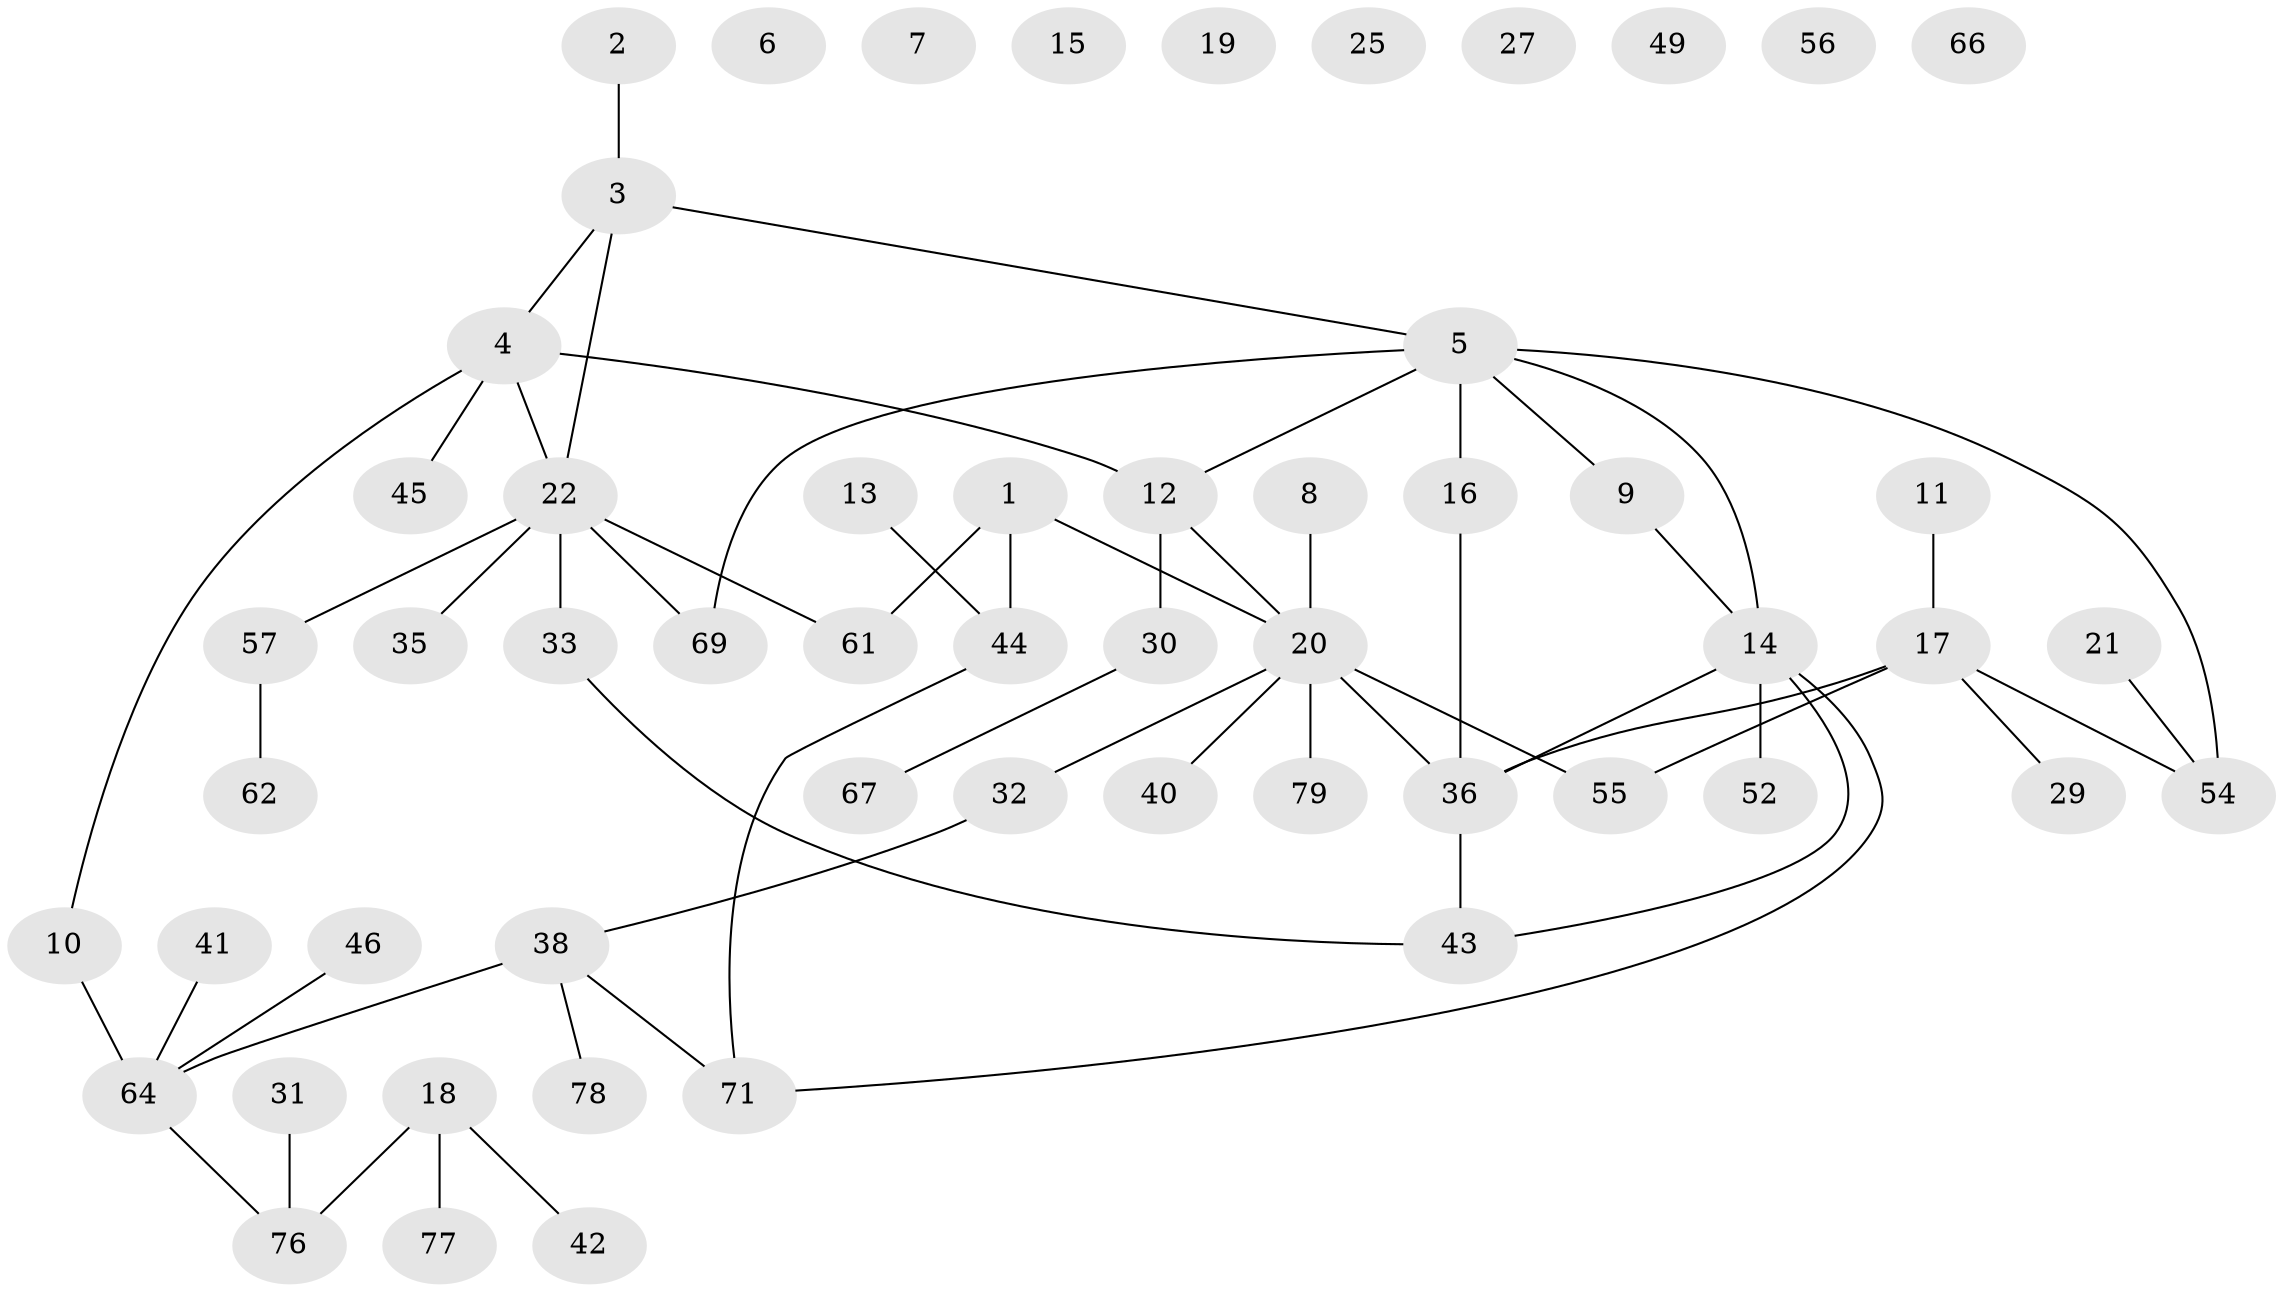// Generated by graph-tools (version 1.1) at 2025/23/03/03/25 07:23:27]
// undirected, 56 vertices, 60 edges
graph export_dot {
graph [start="1"]
  node [color=gray90,style=filled];
  1 [super="+59"];
  2;
  3;
  4 [super="+51"];
  5 [super="+75"];
  6;
  7;
  8;
  9;
  10;
  11;
  12 [super="+28"];
  13;
  14 [super="+24"];
  15 [super="+65"];
  16 [super="+23"];
  17 [super="+47"];
  18 [super="+39"];
  19;
  20 [super="+48"];
  21;
  22 [super="+26"];
  25;
  27;
  29;
  30;
  31 [super="+37"];
  32;
  33 [super="+34"];
  35;
  36 [super="+60"];
  38 [super="+74"];
  40;
  41 [super="+58"];
  42 [super="+53"];
  43 [super="+80"];
  44 [super="+50"];
  45;
  46;
  49;
  52;
  54 [super="+63"];
  55 [super="+72"];
  56 [super="+68"];
  57;
  61;
  62;
  64 [super="+73"];
  66 [super="+70"];
  67;
  69;
  71;
  76;
  77;
  78;
  79;
  1 -- 61;
  1 -- 44;
  1 -- 20;
  2 -- 3;
  3 -- 5;
  3 -- 4;
  3 -- 22;
  4 -- 10;
  4 -- 45;
  4 -- 22;
  4 -- 12;
  5 -- 12;
  5 -- 54;
  5 -- 69;
  5 -- 9;
  5 -- 14;
  5 -- 16;
  8 -- 20;
  9 -- 14;
  10 -- 64;
  11 -- 17;
  12 -- 30;
  12 -- 20;
  13 -- 44;
  14 -- 52 [weight=2];
  14 -- 71;
  14 -- 36;
  14 -- 43;
  16 -- 36;
  17 -- 29;
  17 -- 36;
  17 -- 54;
  17 -- 55;
  18 -- 77;
  18 -- 76;
  18 -- 42;
  20 -- 40;
  20 -- 79;
  20 -- 32;
  20 -- 36;
  20 -- 55;
  21 -- 54;
  22 -- 35;
  22 -- 61;
  22 -- 33 [weight=2];
  22 -- 69;
  22 -- 57;
  30 -- 67;
  31 -- 76;
  32 -- 38;
  33 -- 43;
  36 -- 43;
  38 -- 78;
  38 -- 71;
  38 -- 64;
  41 -- 64;
  44 -- 71;
  46 -- 64;
  57 -- 62;
  64 -- 76;
}
